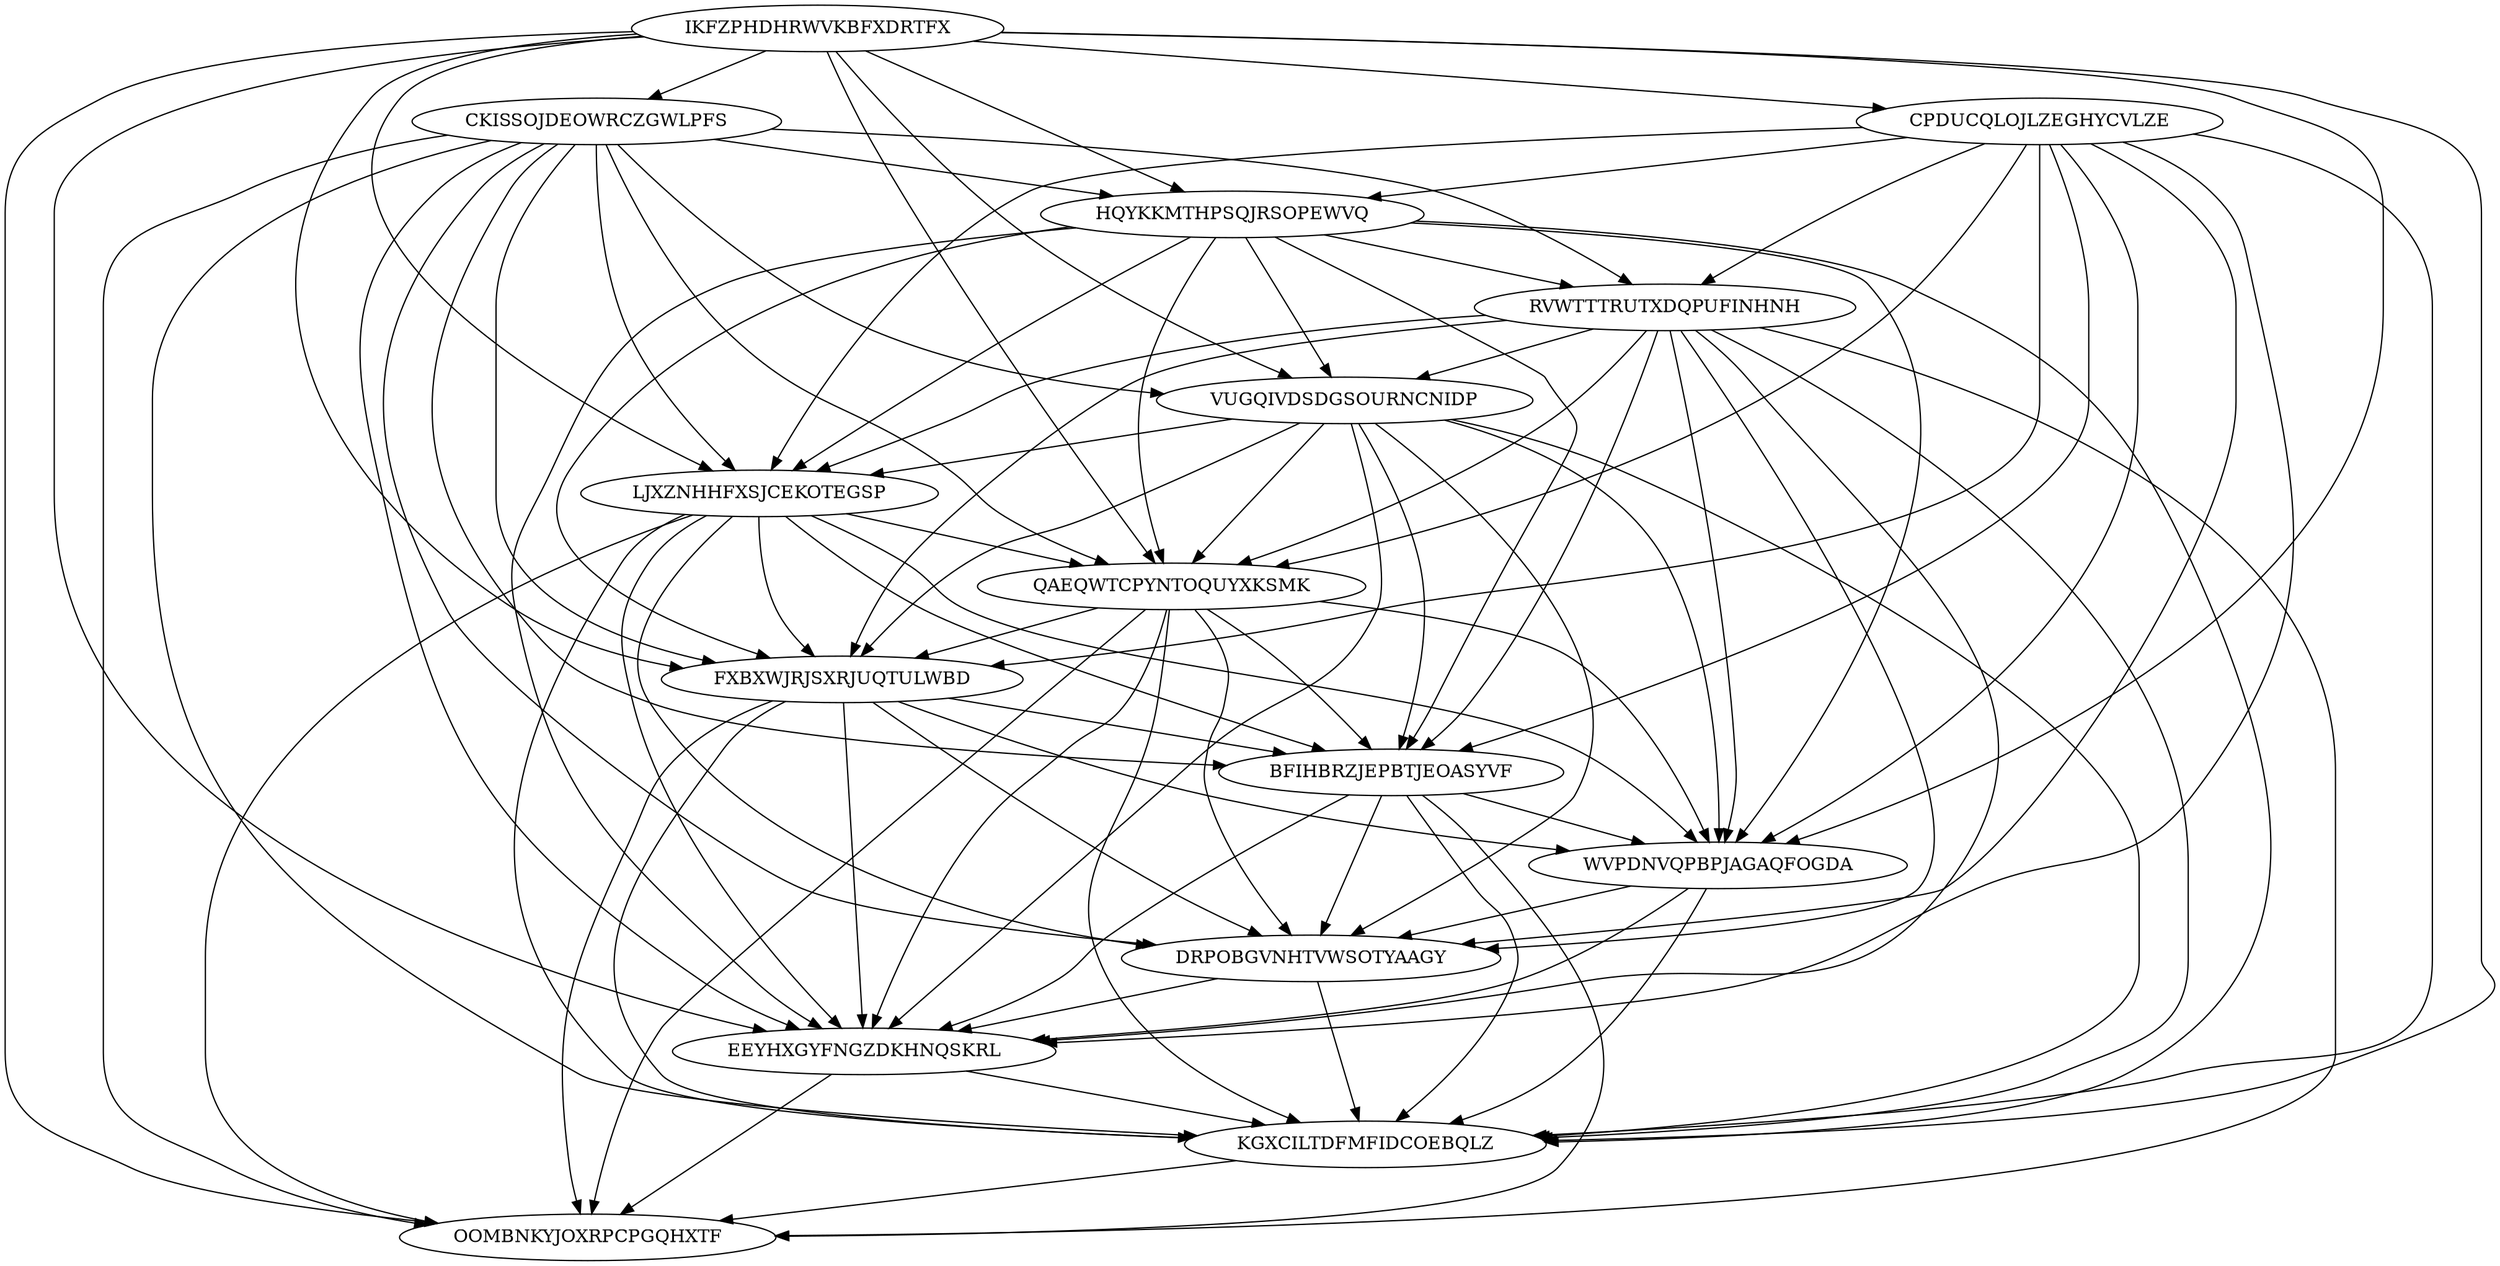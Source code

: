 digraph N15M93 {
	IKFZPHDHRWVKBFXDRTFX	[Weight=19];
	CPDUCQLOJLZEGHYCVLZE	[Weight=10];
	CKISSOJDEOWRCZGWLPFS	[Weight=12];
	HQYKKMTHPSQJRSOPEWVQ	[Weight=13];
	RVWTTTRUTXDQPUFINHNH	[Weight=12];
	VUGQIVDSDGSOURNCNIDP	[Weight=10];
	LJXZNHHFXSJCEKOTEGSP	[Weight=13];
	QAEQWTCPYNTOQUYXKSMK	[Weight=18];
	FXBXWJRJSXRJUQTULWBD	[Weight=19];
	BFIHBRZJEPBTJEOASYVF	[Weight=10];
	WVPDNVQPBPJAGAQFOGDA	[Weight=12];
	DRPOBGVNHTVWSOTYAAGY	[Weight=18];
	EEYHXGYFNGZDKHNQSKRL	[Weight=20];
	KGXCILTDFMFIDCOEBQLZ	[Weight=12];
	OOMBNKYJOXRPCPGQHXTF	[Weight=19];
	CKISSOJDEOWRCZGWLPFS -> OOMBNKYJOXRPCPGQHXTF [Weight=11];
	DRPOBGVNHTVWSOTYAAGY -> KGXCILTDFMFIDCOEBQLZ [Weight=18];
	HQYKKMTHPSQJRSOPEWVQ -> EEYHXGYFNGZDKHNQSKRL [Weight=16];
	RVWTTTRUTXDQPUFINHNH -> QAEQWTCPYNTOQUYXKSMK [Weight=17];
	CKISSOJDEOWRCZGWLPFS -> DRPOBGVNHTVWSOTYAAGY [Weight=12];
	IKFZPHDHRWVKBFXDRTFX -> CKISSOJDEOWRCZGWLPFS [Weight=20];
	CKISSOJDEOWRCZGWLPFS -> EEYHXGYFNGZDKHNQSKRL [Weight=12];
	BFIHBRZJEPBTJEOASYVF -> OOMBNKYJOXRPCPGQHXTF [Weight=17];
	QAEQWTCPYNTOQUYXKSMK -> WVPDNVQPBPJAGAQFOGDA [Weight=18];
	VUGQIVDSDGSOURNCNIDP -> LJXZNHHFXSJCEKOTEGSP [Weight=12];
	RVWTTTRUTXDQPUFINHNH -> DRPOBGVNHTVWSOTYAAGY [Weight=20];
	RVWTTTRUTXDQPUFINHNH -> BFIHBRZJEPBTJEOASYVF [Weight=13];
	FXBXWJRJSXRJUQTULWBD -> WVPDNVQPBPJAGAQFOGDA [Weight=16];
	RVWTTTRUTXDQPUFINHNH -> VUGQIVDSDGSOURNCNIDP [Weight=16];
	RVWTTTRUTXDQPUFINHNH -> FXBXWJRJSXRJUQTULWBD [Weight=12];
	RVWTTTRUTXDQPUFINHNH -> OOMBNKYJOXRPCPGQHXTF [Weight=19];
	CPDUCQLOJLZEGHYCVLZE -> EEYHXGYFNGZDKHNQSKRL [Weight=11];
	EEYHXGYFNGZDKHNQSKRL -> KGXCILTDFMFIDCOEBQLZ [Weight=18];
	WVPDNVQPBPJAGAQFOGDA -> KGXCILTDFMFIDCOEBQLZ [Weight=14];
	LJXZNHHFXSJCEKOTEGSP -> QAEQWTCPYNTOQUYXKSMK [Weight=20];
	CKISSOJDEOWRCZGWLPFS -> FXBXWJRJSXRJUQTULWBD [Weight=12];
	FXBXWJRJSXRJUQTULWBD -> BFIHBRZJEPBTJEOASYVF [Weight=11];
	HQYKKMTHPSQJRSOPEWVQ -> QAEQWTCPYNTOQUYXKSMK [Weight=13];
	LJXZNHHFXSJCEKOTEGSP -> FXBXWJRJSXRJUQTULWBD [Weight=11];
	IKFZPHDHRWVKBFXDRTFX -> LJXZNHHFXSJCEKOTEGSP [Weight=16];
	FXBXWJRJSXRJUQTULWBD -> OOMBNKYJOXRPCPGQHXTF [Weight=15];
	WVPDNVQPBPJAGAQFOGDA -> EEYHXGYFNGZDKHNQSKRL [Weight=15];
	EEYHXGYFNGZDKHNQSKRL -> OOMBNKYJOXRPCPGQHXTF [Weight=20];
	HQYKKMTHPSQJRSOPEWVQ -> WVPDNVQPBPJAGAQFOGDA [Weight=12];
	DRPOBGVNHTVWSOTYAAGY -> EEYHXGYFNGZDKHNQSKRL [Weight=16];
	CKISSOJDEOWRCZGWLPFS -> KGXCILTDFMFIDCOEBQLZ [Weight=16];
	CPDUCQLOJLZEGHYCVLZE -> LJXZNHHFXSJCEKOTEGSP [Weight=14];
	VUGQIVDSDGSOURNCNIDP -> QAEQWTCPYNTOQUYXKSMK [Weight=12];
	IKFZPHDHRWVKBFXDRTFX -> CPDUCQLOJLZEGHYCVLZE [Weight=17];
	IKFZPHDHRWVKBFXDRTFX -> QAEQWTCPYNTOQUYXKSMK [Weight=14];
	LJXZNHHFXSJCEKOTEGSP -> DRPOBGVNHTVWSOTYAAGY [Weight=20];
	CPDUCQLOJLZEGHYCVLZE -> DRPOBGVNHTVWSOTYAAGY [Weight=10];
	BFIHBRZJEPBTJEOASYVF -> DRPOBGVNHTVWSOTYAAGY [Weight=13];
	VUGQIVDSDGSOURNCNIDP -> KGXCILTDFMFIDCOEBQLZ [Weight=13];
	IKFZPHDHRWVKBFXDRTFX -> VUGQIVDSDGSOURNCNIDP [Weight=18];
	WVPDNVQPBPJAGAQFOGDA -> DRPOBGVNHTVWSOTYAAGY [Weight=13];
	CKISSOJDEOWRCZGWLPFS -> QAEQWTCPYNTOQUYXKSMK [Weight=16];
	QAEQWTCPYNTOQUYXKSMK -> FXBXWJRJSXRJUQTULWBD [Weight=14];
	CPDUCQLOJLZEGHYCVLZE -> QAEQWTCPYNTOQUYXKSMK [Weight=15];
	CPDUCQLOJLZEGHYCVLZE -> HQYKKMTHPSQJRSOPEWVQ [Weight=12];
	CKISSOJDEOWRCZGWLPFS -> VUGQIVDSDGSOURNCNIDP [Weight=11];
	HQYKKMTHPSQJRSOPEWVQ -> FXBXWJRJSXRJUQTULWBD [Weight=14];
	IKFZPHDHRWVKBFXDRTFX -> FXBXWJRJSXRJUQTULWBD [Weight=14];
	KGXCILTDFMFIDCOEBQLZ -> OOMBNKYJOXRPCPGQHXTF [Weight=15];
	QAEQWTCPYNTOQUYXKSMK -> KGXCILTDFMFIDCOEBQLZ [Weight=10];
	RVWTTTRUTXDQPUFINHNH -> WVPDNVQPBPJAGAQFOGDA [Weight=10];
	QAEQWTCPYNTOQUYXKSMK -> OOMBNKYJOXRPCPGQHXTF [Weight=18];
	IKFZPHDHRWVKBFXDRTFX -> EEYHXGYFNGZDKHNQSKRL [Weight=14];
	QAEQWTCPYNTOQUYXKSMK -> BFIHBRZJEPBTJEOASYVF [Weight=14];
	LJXZNHHFXSJCEKOTEGSP -> BFIHBRZJEPBTJEOASYVF [Weight=13];
	LJXZNHHFXSJCEKOTEGSP -> OOMBNKYJOXRPCPGQHXTF [Weight=17];
	CPDUCQLOJLZEGHYCVLZE -> WVPDNVQPBPJAGAQFOGDA [Weight=15];
	HQYKKMTHPSQJRSOPEWVQ -> BFIHBRZJEPBTJEOASYVF [Weight=19];
	VUGQIVDSDGSOURNCNIDP -> WVPDNVQPBPJAGAQFOGDA [Weight=20];
	VUGQIVDSDGSOURNCNIDP -> EEYHXGYFNGZDKHNQSKRL [Weight=13];
	RVWTTTRUTXDQPUFINHNH -> LJXZNHHFXSJCEKOTEGSP [Weight=19];
	CKISSOJDEOWRCZGWLPFS -> HQYKKMTHPSQJRSOPEWVQ [Weight=15];
	LJXZNHHFXSJCEKOTEGSP -> EEYHXGYFNGZDKHNQSKRL [Weight=12];
	BFIHBRZJEPBTJEOASYVF -> EEYHXGYFNGZDKHNQSKRL [Weight=16];
	QAEQWTCPYNTOQUYXKSMK -> EEYHXGYFNGZDKHNQSKRL [Weight=13];
	CPDUCQLOJLZEGHYCVLZE -> KGXCILTDFMFIDCOEBQLZ [Weight=16];
	CKISSOJDEOWRCZGWLPFS -> BFIHBRZJEPBTJEOASYVF [Weight=16];
	CPDUCQLOJLZEGHYCVLZE -> BFIHBRZJEPBTJEOASYVF [Weight=17];
	RVWTTTRUTXDQPUFINHNH -> EEYHXGYFNGZDKHNQSKRL [Weight=14];
	CPDUCQLOJLZEGHYCVLZE -> RVWTTTRUTXDQPUFINHNH [Weight=17];
	VUGQIVDSDGSOURNCNIDP -> FXBXWJRJSXRJUQTULWBD [Weight=19];
	LJXZNHHFXSJCEKOTEGSP -> WVPDNVQPBPJAGAQFOGDA [Weight=17];
	QAEQWTCPYNTOQUYXKSMK -> DRPOBGVNHTVWSOTYAAGY [Weight=13];
	IKFZPHDHRWVKBFXDRTFX -> KGXCILTDFMFIDCOEBQLZ [Weight=19];
	HQYKKMTHPSQJRSOPEWVQ -> VUGQIVDSDGSOURNCNIDP [Weight=18];
	BFIHBRZJEPBTJEOASYVF -> WVPDNVQPBPJAGAQFOGDA [Weight=10];
	CKISSOJDEOWRCZGWLPFS -> RVWTTTRUTXDQPUFINHNH [Weight=19];
	VUGQIVDSDGSOURNCNIDP -> BFIHBRZJEPBTJEOASYVF [Weight=10];
	FXBXWJRJSXRJUQTULWBD -> DRPOBGVNHTVWSOTYAAGY [Weight=10];
	IKFZPHDHRWVKBFXDRTFX -> OOMBNKYJOXRPCPGQHXTF [Weight=14];
	FXBXWJRJSXRJUQTULWBD -> EEYHXGYFNGZDKHNQSKRL [Weight=14];
	FXBXWJRJSXRJUQTULWBD -> KGXCILTDFMFIDCOEBQLZ [Weight=12];
	LJXZNHHFXSJCEKOTEGSP -> KGXCILTDFMFIDCOEBQLZ [Weight=10];
	IKFZPHDHRWVKBFXDRTFX -> WVPDNVQPBPJAGAQFOGDA [Weight=11];
	RVWTTTRUTXDQPUFINHNH -> KGXCILTDFMFIDCOEBQLZ [Weight=11];
	HQYKKMTHPSQJRSOPEWVQ -> LJXZNHHFXSJCEKOTEGSP [Weight=19];
	IKFZPHDHRWVKBFXDRTFX -> HQYKKMTHPSQJRSOPEWVQ [Weight=18];
	BFIHBRZJEPBTJEOASYVF -> KGXCILTDFMFIDCOEBQLZ [Weight=13];
	VUGQIVDSDGSOURNCNIDP -> DRPOBGVNHTVWSOTYAAGY [Weight=15];
	HQYKKMTHPSQJRSOPEWVQ -> KGXCILTDFMFIDCOEBQLZ [Weight=19];
	HQYKKMTHPSQJRSOPEWVQ -> RVWTTTRUTXDQPUFINHNH [Weight=12];
	CKISSOJDEOWRCZGWLPFS -> LJXZNHHFXSJCEKOTEGSP [Weight=13];
	CPDUCQLOJLZEGHYCVLZE -> FXBXWJRJSXRJUQTULWBD [Weight=17];
}
